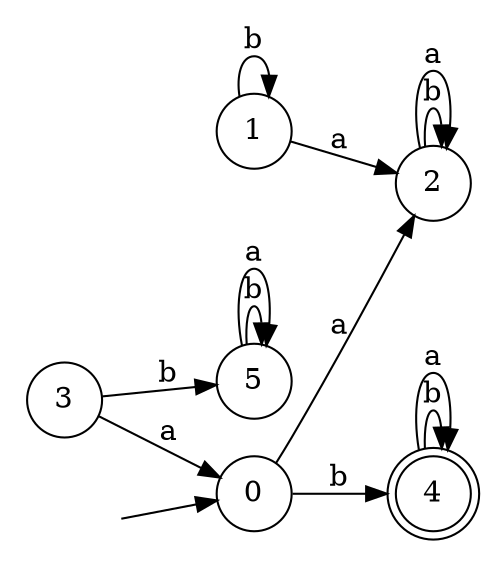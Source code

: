 digraph {
  rankdir=LR;
  0 [label="0", shape = circle];
  0 -> 4 [label="b"];
  0 -> 2 [label="a"];
  1 [label="1", shape = circle];
  1 -> 1 [label="b"];
  1 -> 2 [label="a"];
  2 [label="2", shape = circle];
  2 -> 2 [label="b"];
  2 -> 2 [label="a"];
  3 [label="3", shape = circle];
  3 -> 5 [label="b"];
  3 -> 0 [label="a"];
  4 [label="4", shape = doublecircle];
  4 -> 4 [label="b"];
  4 -> 4 [label="a"];
  5 [label="5", shape = circle];
  5 -> 5 [label="b"];
  5 -> 5 [label="a"];
  6 [label="", shape = plaintext];
  6 -> 0 [label=""];
}
